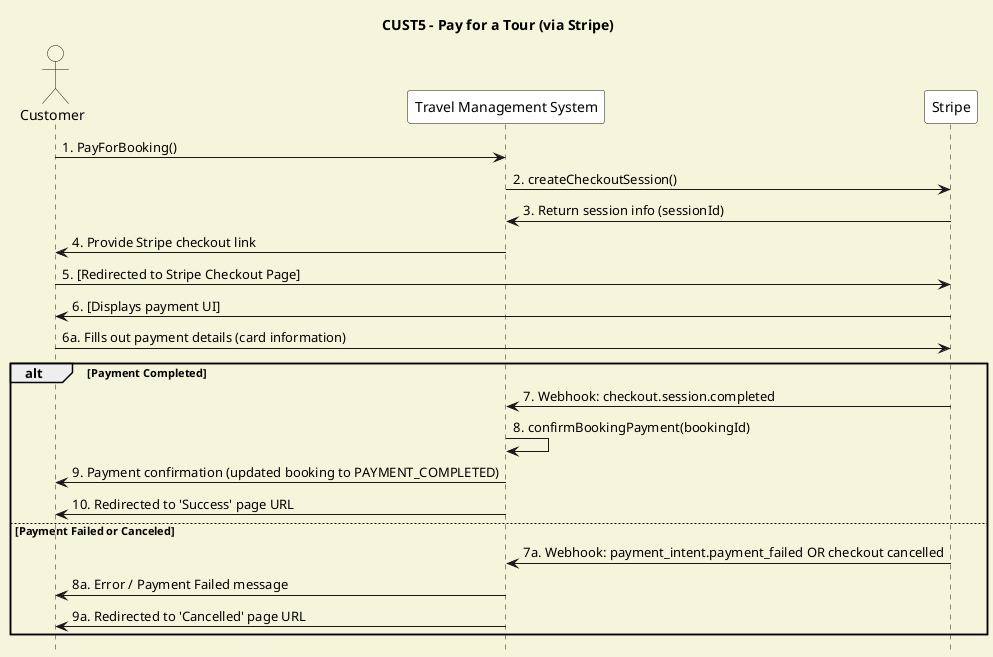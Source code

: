 @startuml
title CUST5 - Pay for a Tour (via Stripe)

skinparam backgroundColor #F5F5DC
hide footbox

actor Customer #F5F5DC
participant "Travel Management System" as TMS #FFFFFF
participant "Stripe" as Stripe #FFFFFF

' 1) Customer starts payment process
Customer -> TMS : 1. PayForBooking()

' 2) TMS creates a Stripe checkout session
TMS -> Stripe : 2. createCheckoutSession()
Stripe -> TMS : 3. Return session info (sessionId)

' 3) TMS returns a checkout URL or session ID to Customer
TMS -> Customer : 4. Provide Stripe checkout link

' 4) Customer is redirected to Stripe for payment
Customer -> Stripe : 5. [Redirected to Stripe Checkout Page]
Stripe -> Customer : 6. [Displays payment UI]
Customer -> Stripe : 6a. Fills out payment details (card information)

' 5) Payment outcome and webhook callback
alt Payment Completed
    Stripe -> TMS : 7. Webhook: checkout.session.completed
    TMS -> TMS : 8. confirmBookingPayment(bookingId)
    TMS -> Customer : 9. Payment confirmation (updated booking to PAYMENT_COMPLETED)
    TMS -> Customer : 10. Redirected to 'Success' page URL
else Payment Failed or Canceled
    Stripe -> TMS : 7a. Webhook: payment_intent.payment_failed OR checkout cancelled
    TMS -> Customer : 8a. Error / Payment Failed message
    TMS -> Customer : 9a. Redirected to 'Cancelled' page URL

end

@enduml

